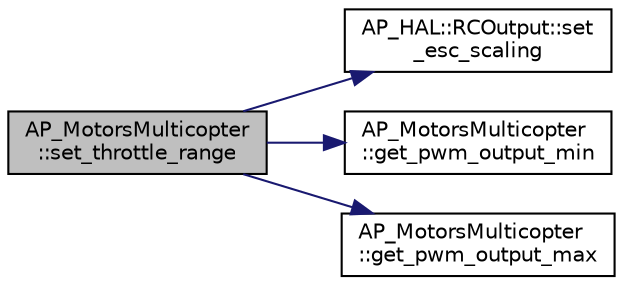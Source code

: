 digraph "AP_MotorsMulticopter::set_throttle_range"
{
 // INTERACTIVE_SVG=YES
  edge [fontname="Helvetica",fontsize="10",labelfontname="Helvetica",labelfontsize="10"];
  node [fontname="Helvetica",fontsize="10",shape=record];
  rankdir="LR";
  Node1 [label="AP_MotorsMulticopter\l::set_throttle_range",height=0.2,width=0.4,color="black", fillcolor="grey75", style="filled", fontcolor="black"];
  Node1 -> Node2 [color="midnightblue",fontsize="10",style="solid",fontname="Helvetica"];
  Node2 [label="AP_HAL::RCOutput::set\l_esc_scaling",height=0.2,width=0.4,color="black", fillcolor="white", style="filled",URL="$classAP__HAL_1_1RCOutput.html#a3cbebcc4c0f926b32a2b0f29b83a40d2"];
  Node1 -> Node3 [color="midnightblue",fontsize="10",style="solid",fontname="Helvetica"];
  Node3 [label="AP_MotorsMulticopter\l::get_pwm_output_min",height=0.2,width=0.4,color="black", fillcolor="white", style="filled",URL="$classAP__MotorsMulticopter.html#a0969b7047507b04155284cfa9ad870f9"];
  Node1 -> Node4 [color="midnightblue",fontsize="10",style="solid",fontname="Helvetica"];
  Node4 [label="AP_MotorsMulticopter\l::get_pwm_output_max",height=0.2,width=0.4,color="black", fillcolor="white", style="filled",URL="$classAP__MotorsMulticopter.html#af7dc0ae460df943a30f44008de57cba9"];
}
